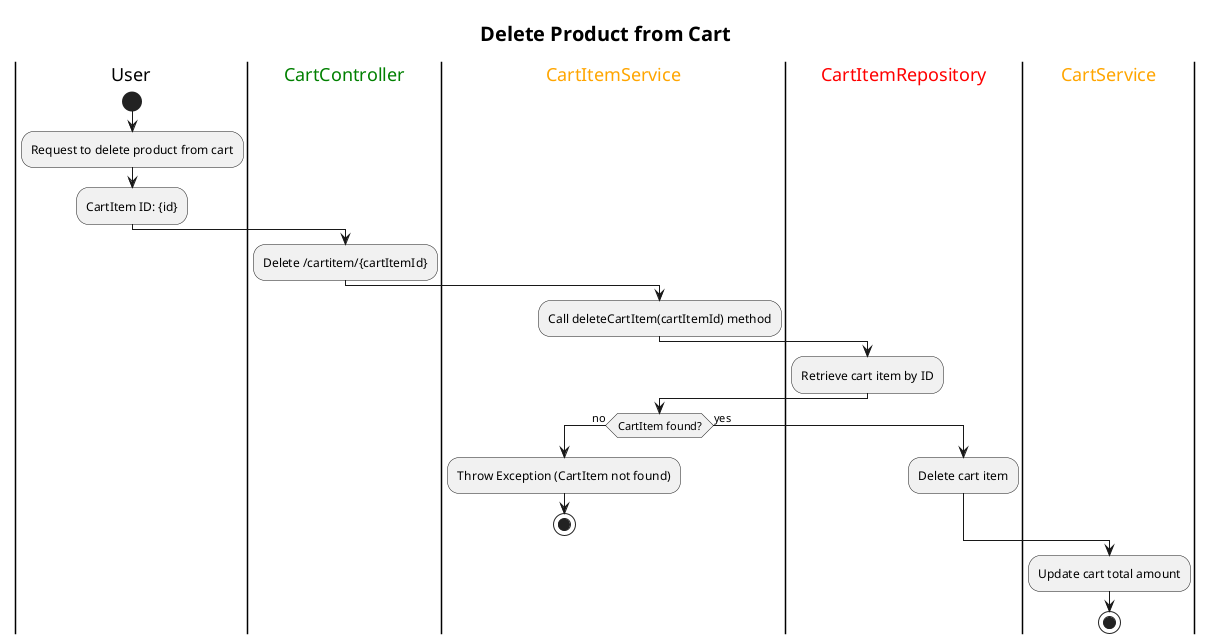 @startuml
title <size:20>Delete Product from Cart</size>

|User|
start
:Request to delete product from cart;
:CartItem ID: {id};

|<color:green>CartController</color>|
:Delete /cartitem/{cartItemId};

|<color:orange>CartItemService</color>|
:Call deleteCartItem(cartItemId) method;

|<color:red>CartItemRepository</color>|
:Retrieve cart item by ID;

|<color:orange>CartItemService</color>|
if (CartItem found?) then (no)
    |<color:orange>CartItemService</color>|
    :Throw Exception (CartItem not found);
    stop
else (yes)
    |<color:red>CartItemRepository</color>|
    :Delete cart item;
endif

|<color:orange>CartService</color>|
:Update cart total amount;

stop

@enduml
